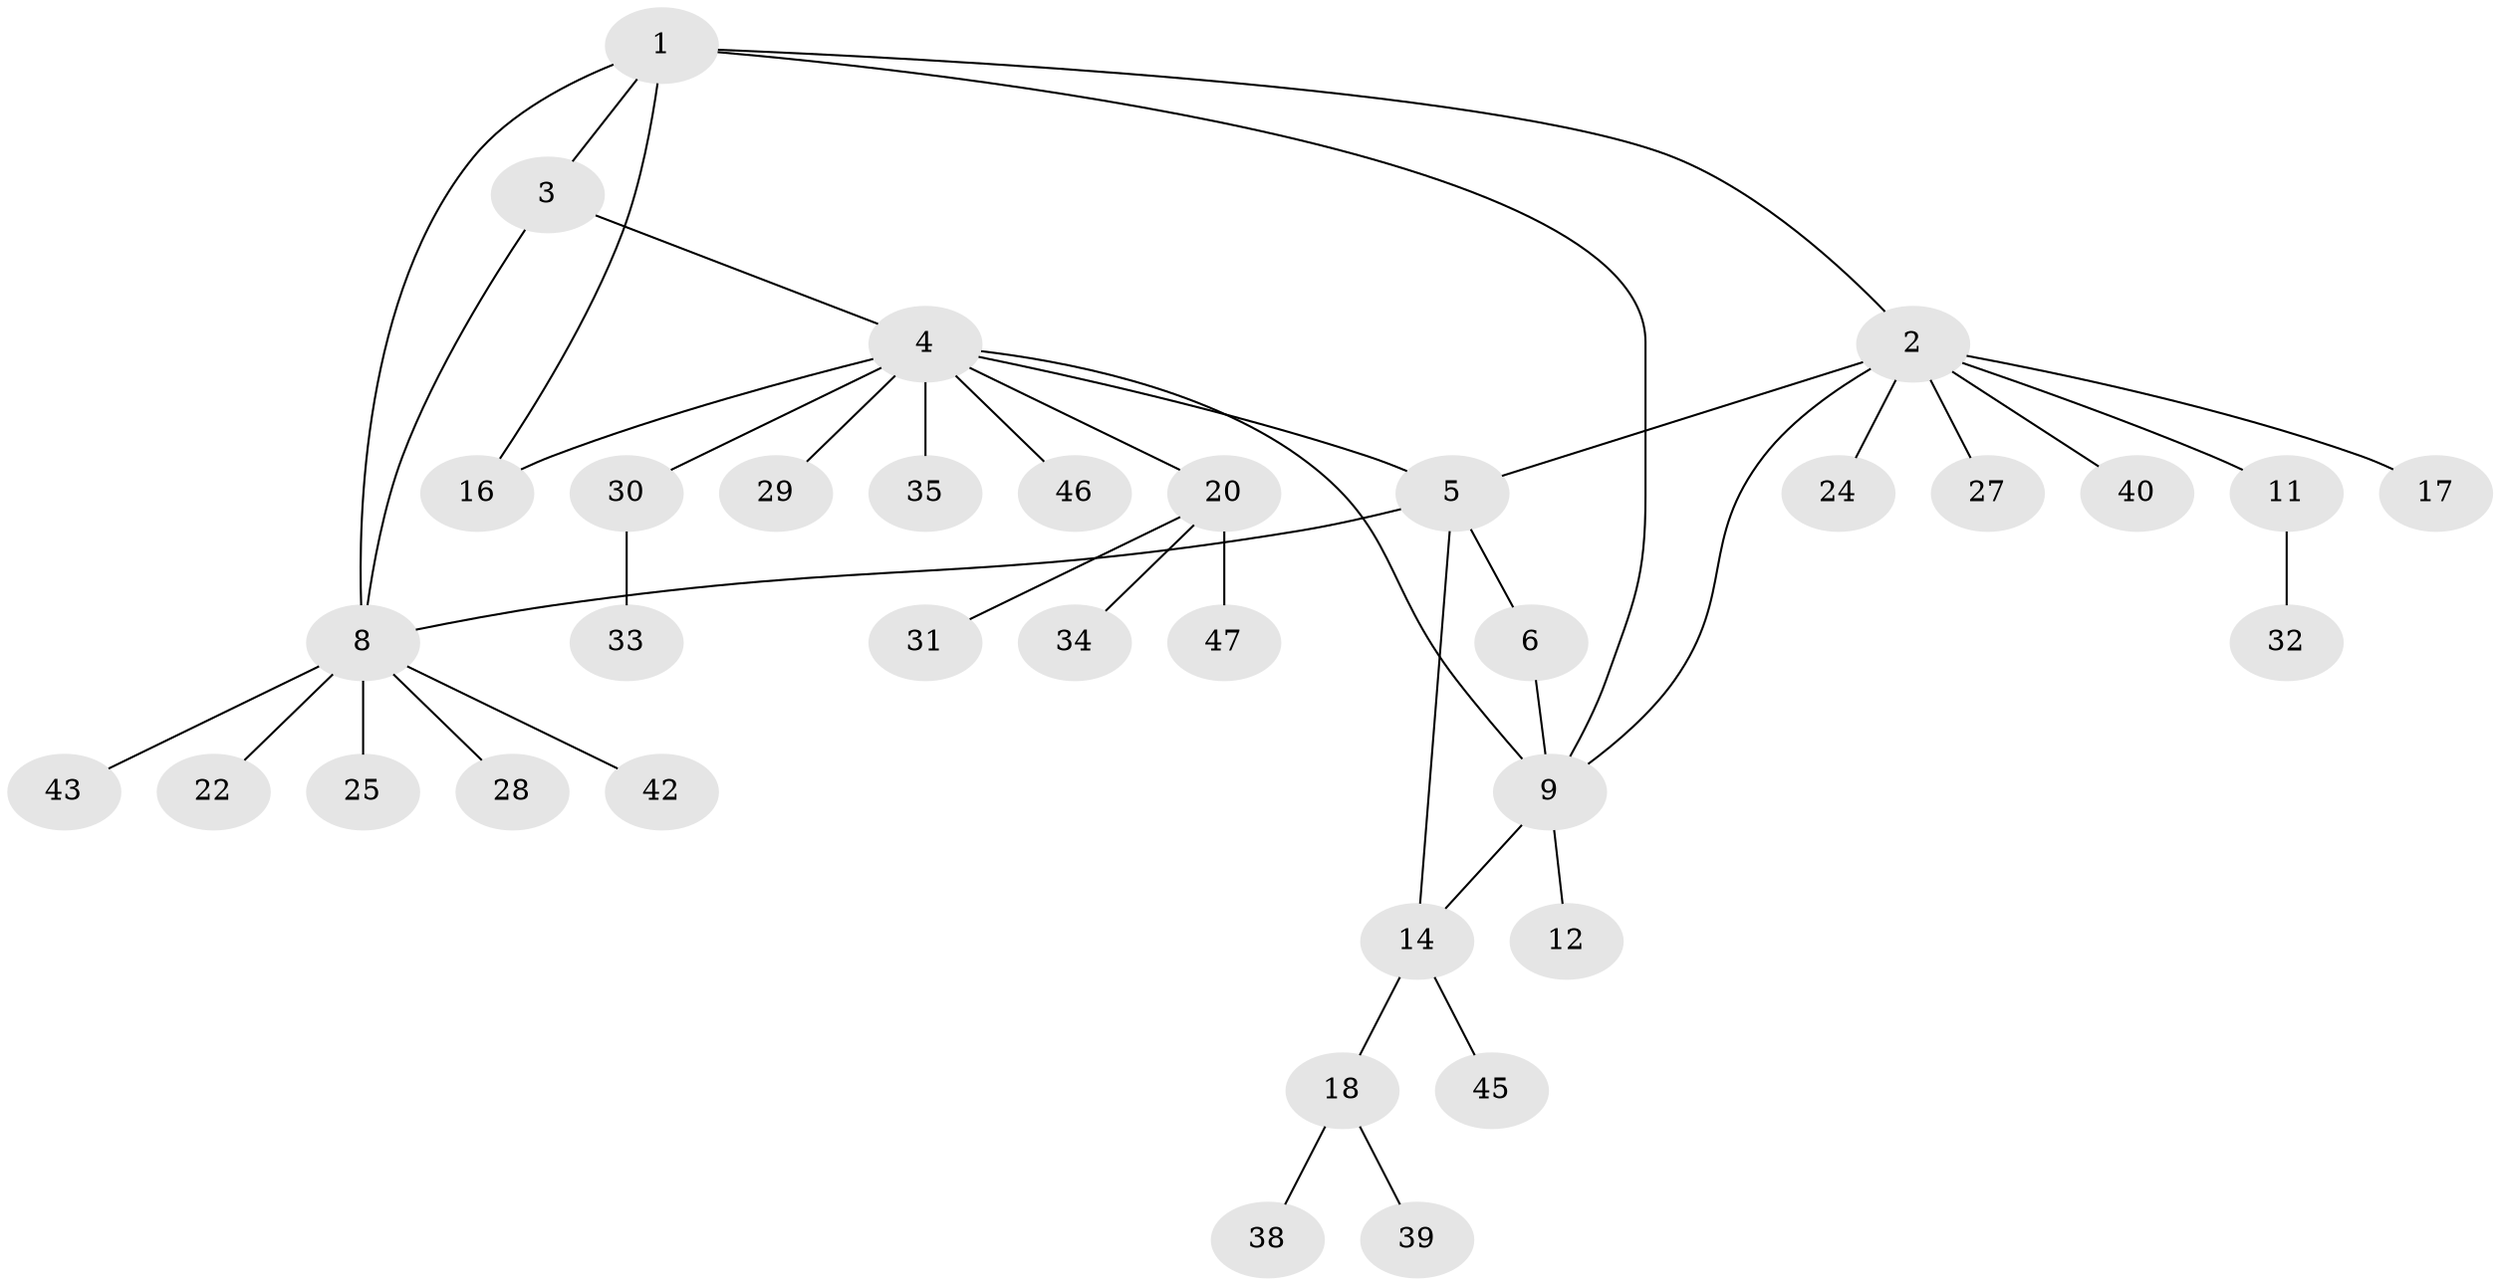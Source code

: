// original degree distribution, {3: 0.0851063829787234, 9: 0.0425531914893617, 8: 0.02127659574468085, 6: 0.0425531914893617, 4: 0.0425531914893617, 2: 0.1276595744680851, 1: 0.5957446808510638, 5: 0.0425531914893617}
// Generated by graph-tools (version 1.1) at 2025/11/02/27/25 16:11:30]
// undirected, 35 vertices, 42 edges
graph export_dot {
graph [start="1"]
  node [color=gray90,style=filled];
  1 [super="+7"];
  2 [super="+37"];
  3;
  4 [super="+10"];
  5 [super="+26"];
  6 [super="+23"];
  8 [super="+21"];
  9 [super="+15"];
  11 [super="+13"];
  12;
  14 [super="+41"];
  16;
  17;
  18 [super="+19"];
  20 [super="+36"];
  22;
  24;
  25;
  27;
  28;
  29 [super="+44"];
  30;
  31;
  32;
  33;
  34;
  35;
  38;
  39;
  40;
  42;
  43;
  45;
  46;
  47;
  1 -- 2;
  1 -- 3;
  1 -- 8;
  1 -- 9;
  1 -- 16;
  2 -- 5;
  2 -- 9;
  2 -- 11;
  2 -- 17;
  2 -- 24;
  2 -- 27;
  2 -- 40;
  3 -- 4;
  3 -- 8;
  4 -- 5;
  4 -- 16;
  4 -- 29;
  4 -- 30;
  4 -- 35;
  4 -- 46;
  4 -- 9;
  4 -- 20;
  5 -- 6;
  5 -- 8;
  5 -- 14;
  6 -- 9;
  8 -- 22;
  8 -- 25;
  8 -- 28;
  8 -- 42;
  8 -- 43;
  9 -- 12;
  9 -- 14;
  11 -- 32;
  14 -- 18;
  14 -- 45;
  18 -- 38;
  18 -- 39;
  20 -- 31;
  20 -- 34;
  20 -- 47;
  30 -- 33;
}
